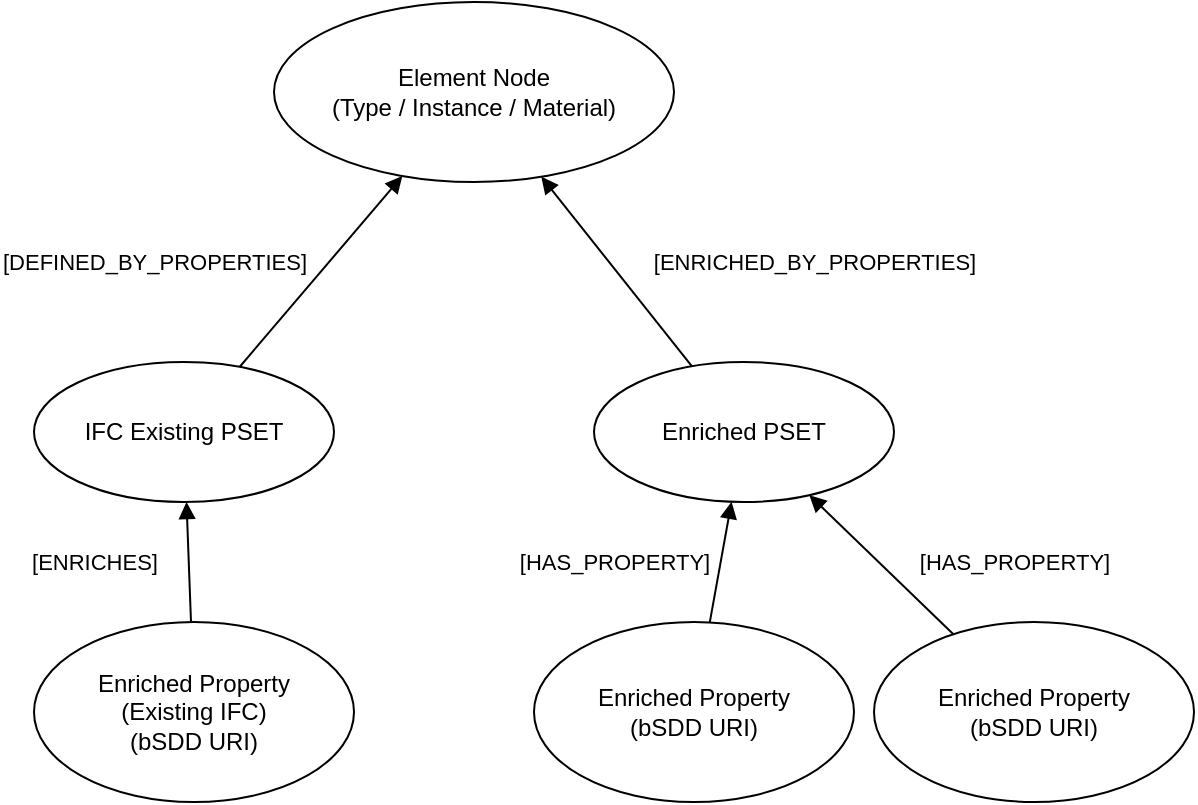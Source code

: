 <mxfile version="28.0.6">
  <diagram name="Graph Enrichment Strategy (Corrected Arrows)" id="0">
    <mxGraphModel dx="1198" dy="707" grid="0" gridSize="10" guides="1" tooltips="1" connect="1" arrows="1" fold="1" page="1" pageScale="1" pageWidth="827" pageHeight="583" background="none" math="0" shadow="0">
      <root>
        <mxCell id="0" />
        <mxCell id="1" parent="0" />
        <mxCell id="el" value="Element Node&lt;br&gt;(Type / Instance / Material)" style="ellipse;whiteSpace=wrap;html=1;" parent="1" vertex="1">
          <mxGeometry x="200" y="20" width="200" height="90" as="geometry" />
        </mxCell>
        <mxCell id="ifcps" value="IFC Existing PSET" style="ellipse;whiteSpace=wrap;html=1;" parent="1" vertex="1">
          <mxGeometry x="80" y="200" width="150" height="70" as="geometry" />
        </mxCell>
        <mxCell id="enrps" value="Enriched PSET" style="ellipse;whiteSpace=wrap;html=1;" parent="1" vertex="1">
          <mxGeometry x="360" y="200" width="150" height="70" as="geometry" />
        </mxCell>
        <mxCell id="eprop_ifc" value="Enriched Property&lt;br&gt;(Existing IFC)&lt;br&gt;(bSDD URI)" style="ellipse;whiteSpace=wrap;html=1;" parent="1" vertex="1">
          <mxGeometry x="80" y="330" width="160" height="90" as="geometry" />
        </mxCell>
        <mxCell id="eprop1" value="Enriched Property&lt;br&gt;(bSDD URI)" style="ellipse;whiteSpace=wrap;html=1;" parent="1" vertex="1">
          <mxGeometry x="330" y="330" width="160" height="90" as="geometry" />
        </mxCell>
        <mxCell id="eprop2" value="Enriched Property&lt;br&gt;(bSDD URI)" style="ellipse;whiteSpace=wrap;html=1;" parent="1" vertex="1">
          <mxGeometry x="500" y="330" width="160" height="90" as="geometry" />
        </mxCell>
        <mxCell id="edge_dbp" value="[DEFINED_BY_PROPERTIES]" style="endArrow=block;html=1;" parent="1" source="ifcps" target="el" edge="1">
          <mxGeometry x="-0.806" y="67" relative="1" as="geometry">
            <mxPoint as="offset" />
          </mxGeometry>
        </mxCell>
        <mxCell id="edge_ebp" value="[ENRICHED_BY_PROPERTIES]" style="endArrow=block;html=1;" parent="1" source="enrps" target="el" edge="1">
          <mxGeometry x="-0.952" y="-80" relative="1" as="geometry">
            <mxPoint as="offset" />
          </mxGeometry>
        </mxCell>
        <mxCell id="edge_enriches" value="[ENRICHES]" style="endArrow=block;html=1;" parent="1" source="eprop_ifc" target="ifcps" edge="1">
          <mxGeometry x="0.065" y="47" relative="1" as="geometry">
            <mxPoint as="offset" />
          </mxGeometry>
        </mxCell>
        <mxCell id="edge_has1" value="[HAS_PROPERTY]" style="endArrow=block;html=1;" parent="1" source="eprop1" target="enrps" edge="1">
          <mxGeometry x="-0.312" y="52" relative="1" as="geometry">
            <mxPoint as="offset" />
          </mxGeometry>
        </mxCell>
        <mxCell id="edge_has2" value="[HAS_PROPERTY]" style="endArrow=block;html=1;" parent="1" source="eprop2" target="enrps" edge="1">
          <mxGeometry x="-0.934" y="-47" relative="1" as="geometry">
            <mxPoint as="offset" />
          </mxGeometry>
        </mxCell>
      </root>
    </mxGraphModel>
  </diagram>
</mxfile>
